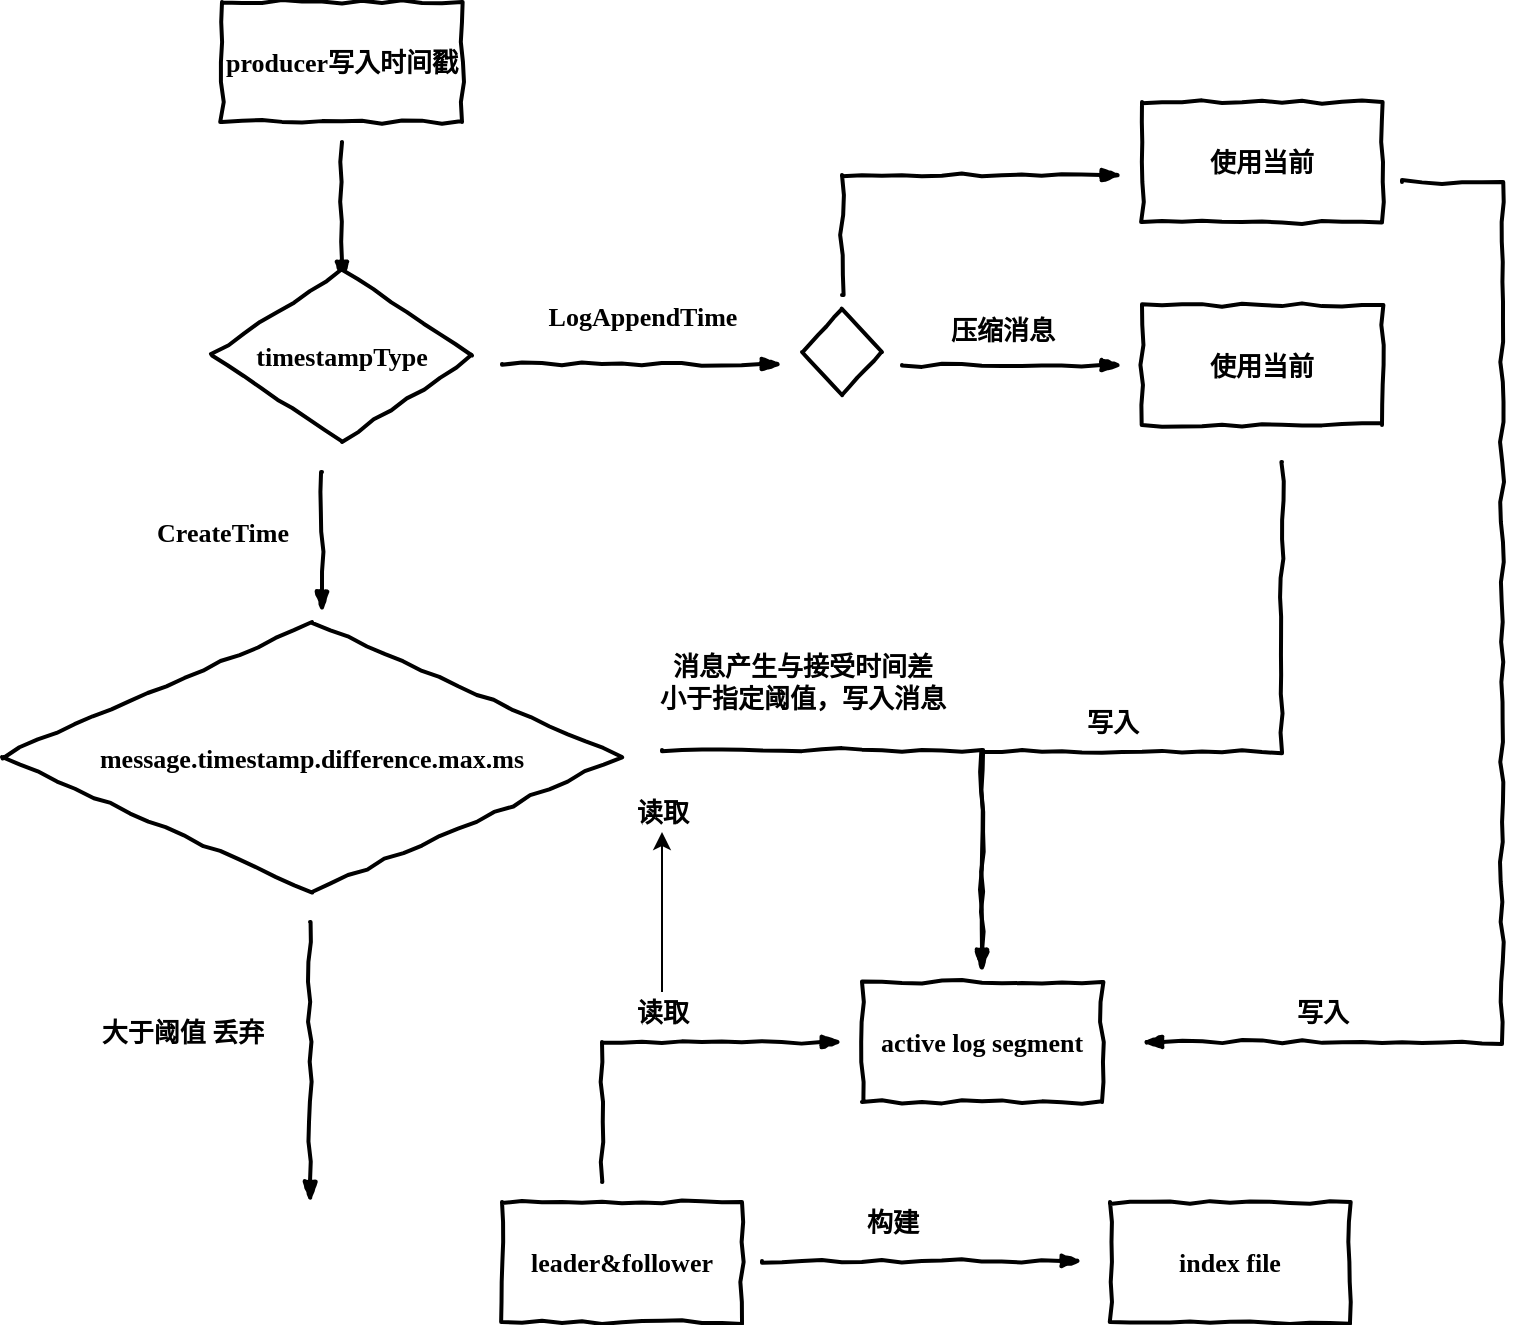 <mxfile version="12.9.3" type="device"><diagram id="C5RBs43oDa-KdzZeNtuy" name="Page-1"><mxGraphModel dx="2175" dy="896" grid="1" gridSize="10" guides="1" tooltips="1" connect="1" arrows="1" fold="1" page="1" pageScale="1" pageWidth="827" pageHeight="1169" math="0" shadow="0"><root><mxCell id="WIyWlLk6GJQsqaUBKTNV-0"/><mxCell id="WIyWlLk6GJQsqaUBKTNV-1" parent="WIyWlLk6GJQsqaUBKTNV-0"/><mxCell id="N5saQpMY3Z6EL7nr8CP--0" value="producer写入时间戳" style="html=1;whiteSpace=wrap;comic=1;strokeWidth=2;fontFamily=Comic Sans MS;fontStyle=1;fontSize=13;" vertex="1" parent="WIyWlLk6GJQsqaUBKTNV-1"><mxGeometry x="-90" y="80" width="120" height="60" as="geometry"/></mxCell><mxCell id="N5saQpMY3Z6EL7nr8CP--2" value="" style="rounded=0;comic=1;strokeWidth=2;endArrow=blockThin;html=1;fontFamily=Comic Sans MS;fontStyle=1;fontSize=13;" edge="1" parent="WIyWlLk6GJQsqaUBKTNV-1"><mxGeometry width="50" height="50" relative="1" as="geometry"><mxPoint x="-30" y="150" as="sourcePoint"/><mxPoint x="-30" y="220" as="targetPoint"/></mxGeometry></mxCell><mxCell id="N5saQpMY3Z6EL7nr8CP--6" value="timestampType" style="rhombus;html=1;align=center;whiteSpace=wrap;comic=1;strokeWidth=2;fontFamily=Comic Sans MS;fontStyle=1;fontSize=13;" vertex="1" parent="WIyWlLk6GJQsqaUBKTNV-1"><mxGeometry x="-95" y="213.5" width="130" height="86.5" as="geometry"/></mxCell><mxCell id="N5saQpMY3Z6EL7nr8CP--7" value="" style="rounded=0;comic=1;strokeWidth=2;endArrow=blockThin;html=1;fontFamily=Comic Sans MS;fontStyle=1;fontSize=13;" edge="1" parent="WIyWlLk6GJQsqaUBKTNV-1"><mxGeometry width="50" height="50" relative="1" as="geometry"><mxPoint x="50" y="261" as="sourcePoint"/><mxPoint x="190" y="261" as="targetPoint"/></mxGeometry></mxCell><mxCell id="N5saQpMY3Z6EL7nr8CP--8" value="" style="rounded=0;comic=1;strokeWidth=2;endArrow=blockThin;html=1;fontFamily=Comic Sans MS;fontStyle=1;fontSize=13;" edge="1" parent="WIyWlLk6GJQsqaUBKTNV-1"><mxGeometry width="50" height="50" relative="1" as="geometry"><mxPoint x="-40" y="315" as="sourcePoint"/><mxPoint x="-40" y="385" as="targetPoint"/></mxGeometry></mxCell><mxCell id="N5saQpMY3Z6EL7nr8CP--9" value="CreateTime" style="text;html=1;align=center;verticalAlign=middle;resizable=0;points=[];autosize=1;fontFamily=Comic Sans MS;fontStyle=1;fontSize=13;" vertex="1" parent="WIyWlLk6GJQsqaUBKTNV-1"><mxGeometry x="-135" y="335" width="90" height="20" as="geometry"/></mxCell><mxCell id="N5saQpMY3Z6EL7nr8CP--10" value="LogAppendTime" style="text;html=1;align=center;verticalAlign=middle;resizable=0;points=[];autosize=1;fontFamily=Comic Sans MS;fontStyle=1;fontSize=13;" vertex="1" parent="WIyWlLk6GJQsqaUBKTNV-1"><mxGeometry x="65" y="226.5" width="110" height="20" as="geometry"/></mxCell><mxCell id="N5saQpMY3Z6EL7nr8CP--12" value="" style="rhombus;html=1;align=center;whiteSpace=wrap;comic=1;strokeWidth=2;fontFamily=Comic Sans MS;fontStyle=1;fontSize=13;" vertex="1" parent="WIyWlLk6GJQsqaUBKTNV-1"><mxGeometry x="200" y="233.5" width="40" height="43" as="geometry"/></mxCell><mxCell id="N5saQpMY3Z6EL7nr8CP--13" value="" style="rounded=0;comic=1;strokeWidth=2;endArrow=blockThin;html=1;fontFamily=Comic Sans MS;fontStyle=1;fontSize=13;" edge="1" parent="WIyWlLk6GJQsqaUBKTNV-1"><mxGeometry width="50" height="50" relative="1" as="geometry"><mxPoint x="250" y="261.5" as="sourcePoint"/><mxPoint x="360" y="261.5" as="targetPoint"/></mxGeometry></mxCell><mxCell id="N5saQpMY3Z6EL7nr8CP--14" value="压缩消息" style="text;html=1;align=center;verticalAlign=middle;resizable=0;points=[];autosize=1;fontFamily=Comic Sans MS;fontStyle=1;fontSize=13;" vertex="1" parent="WIyWlLk6GJQsqaUBKTNV-1"><mxGeometry x="265" y="233.5" width="70" height="20" as="geometry"/></mxCell><mxCell id="N5saQpMY3Z6EL7nr8CP--15" value="" style="rounded=0;comic=1;strokeWidth=2;endArrow=blockThin;html=1;fontFamily=Comic Sans MS;fontStyle=1;fontSize=13;" edge="1" parent="WIyWlLk6GJQsqaUBKTNV-1"><mxGeometry width="50" height="50" relative="1" as="geometry"><mxPoint x="220" y="226.5" as="sourcePoint"/><mxPoint x="360" y="166.5" as="targetPoint"/><Array as="points"><mxPoint x="220" y="166.5"/></Array></mxGeometry></mxCell><mxCell id="N5saQpMY3Z6EL7nr8CP--16" value="使用当前" style="html=1;whiteSpace=wrap;comic=1;strokeWidth=2;fontFamily=Comic Sans MS;fontStyle=1;fontSize=13;" vertex="1" parent="WIyWlLk6GJQsqaUBKTNV-1"><mxGeometry x="370" y="130" width="120" height="60" as="geometry"/></mxCell><mxCell id="N5saQpMY3Z6EL7nr8CP--17" value="使用当前" style="html=1;whiteSpace=wrap;comic=1;strokeWidth=2;fontFamily=Comic Sans MS;fontStyle=1;fontSize=13;" vertex="1" parent="WIyWlLk6GJQsqaUBKTNV-1"><mxGeometry x="370" y="231.5" width="120" height="60" as="geometry"/></mxCell><mxCell id="N5saQpMY3Z6EL7nr8CP--21" value="message.timestamp.difference.max.ms" style="rhombus;html=1;align=center;whiteSpace=wrap;comic=1;strokeWidth=2;fontFamily=Comic Sans MS;fontStyle=1;fontSize=13;" vertex="1" parent="WIyWlLk6GJQsqaUBKTNV-1"><mxGeometry x="-200" y="390" width="310" height="135" as="geometry"/></mxCell><mxCell id="N5saQpMY3Z6EL7nr8CP--24" value="" style="rounded=0;comic=1;strokeWidth=2;endArrow=blockThin;html=1;fontFamily=Comic Sans MS;fontStyle=1;fontSize=13;" edge="1" parent="WIyWlLk6GJQsqaUBKTNV-1"><mxGeometry width="50" height="50" relative="1" as="geometry"><mxPoint x="130" y="454" as="sourcePoint"/><mxPoint x="290" y="564" as="targetPoint"/><Array as="points"><mxPoint x="290" y="454"/></Array></mxGeometry></mxCell><mxCell id="N5saQpMY3Z6EL7nr8CP--25" value="" style="rounded=0;comic=1;strokeWidth=2;endArrow=blockThin;html=1;fontFamily=Comic Sans MS;fontStyle=1;fontSize=13;" edge="1" parent="WIyWlLk6GJQsqaUBKTNV-1"><mxGeometry width="50" height="50" relative="1" as="geometry"><mxPoint x="440" y="310" as="sourcePoint"/><mxPoint x="290" y="565" as="targetPoint"/><Array as="points"><mxPoint x="440" y="455"/><mxPoint x="290" y="455"/></Array></mxGeometry></mxCell><mxCell id="N5saQpMY3Z6EL7nr8CP--28" value="写入" style="text;html=1;align=center;verticalAlign=middle;resizable=0;points=[];autosize=1;fontFamily=Comic Sans MS;fontStyle=1;fontSize=13;" vertex="1" parent="WIyWlLk6GJQsqaUBKTNV-1"><mxGeometry x="335" y="430" width="40" height="20" as="geometry"/></mxCell><mxCell id="N5saQpMY3Z6EL7nr8CP--29" value="" style="rounded=0;comic=1;strokeWidth=2;endArrow=blockThin;html=1;fontFamily=Comic Sans MS;fontStyle=1;fontSize=13;" edge="1" parent="WIyWlLk6GJQsqaUBKTNV-1"><mxGeometry width="50" height="50" relative="1" as="geometry"><mxPoint x="500" y="170" as="sourcePoint"/><mxPoint x="370" y="600" as="targetPoint"/><Array as="points"><mxPoint x="550" y="170"/><mxPoint x="550" y="600"/></Array></mxGeometry></mxCell><mxCell id="N5saQpMY3Z6EL7nr8CP--32" value="active log segment" style="html=1;whiteSpace=wrap;comic=1;strokeWidth=2;fontFamily=Comic Sans MS;fontStyle=1;fontSize=13;" vertex="1" parent="WIyWlLk6GJQsqaUBKTNV-1"><mxGeometry x="230" y="570" width="120" height="60" as="geometry"/></mxCell><mxCell id="N5saQpMY3Z6EL7nr8CP--33" value="写入" style="text;html=1;align=center;verticalAlign=middle;resizable=0;points=[];autosize=1;fontFamily=Comic Sans MS;fontStyle=1;fontSize=13;" vertex="1" parent="WIyWlLk6GJQsqaUBKTNV-1"><mxGeometry x="440" y="575" width="40" height="20" as="geometry"/></mxCell><mxCell id="N5saQpMY3Z6EL7nr8CP--34" value="leader&amp;amp;follower" style="html=1;whiteSpace=wrap;comic=1;strokeWidth=2;fontFamily=Comic Sans MS;fontStyle=1;fontSize=13;" vertex="1" parent="WIyWlLk6GJQsqaUBKTNV-1"><mxGeometry x="50" y="680" width="120" height="60" as="geometry"/></mxCell><mxCell id="N5saQpMY3Z6EL7nr8CP--36" value="index file" style="html=1;whiteSpace=wrap;comic=1;strokeWidth=2;fontFamily=Comic Sans MS;fontStyle=1;fontSize=13;" vertex="1" parent="WIyWlLk6GJQsqaUBKTNV-1"><mxGeometry x="354" y="680" width="120" height="60" as="geometry"/></mxCell><mxCell id="N5saQpMY3Z6EL7nr8CP--37" value="" style="rounded=0;comic=1;strokeWidth=2;endArrow=blockThin;html=1;fontFamily=Comic Sans MS;fontStyle=1;fontSize=13;" edge="1" parent="WIyWlLk6GJQsqaUBKTNV-1"><mxGeometry width="50" height="50" relative="1" as="geometry"><mxPoint x="100" y="670" as="sourcePoint"/><mxPoint x="220" y="600" as="targetPoint"/><Array as="points"><mxPoint x="100" y="600"/></Array></mxGeometry></mxCell><mxCell id="N5saQpMY3Z6EL7nr8CP--38" value="" style="rounded=0;comic=1;strokeWidth=2;endArrow=blockThin;html=1;fontFamily=Comic Sans MS;fontStyle=1;fontSize=13;" edge="1" parent="WIyWlLk6GJQsqaUBKTNV-1"><mxGeometry width="50" height="50" relative="1" as="geometry"><mxPoint x="180" y="709.5" as="sourcePoint"/><mxPoint x="340" y="709.5" as="targetPoint"/></mxGeometry></mxCell><mxCell id="N5saQpMY3Z6EL7nr8CP--51" value="" style="edgeStyle=orthogonalEdgeStyle;rounded=0;orthogonalLoop=1;jettySize=auto;html=1;fontFamily=Comic Sans MS;fontSize=13;fontStyle=1" edge="1" parent="WIyWlLk6GJQsqaUBKTNV-1" source="N5saQpMY3Z6EL7nr8CP--39" target="N5saQpMY3Z6EL7nr8CP--50"><mxGeometry relative="1" as="geometry"/></mxCell><mxCell id="N5saQpMY3Z6EL7nr8CP--39" value="读取" style="text;html=1;align=center;verticalAlign=middle;resizable=0;points=[];autosize=1;fontFamily=Comic Sans MS;fontStyle=1;fontSize=13;" vertex="1" parent="WIyWlLk6GJQsqaUBKTNV-1"><mxGeometry x="110" y="575" width="40" height="20" as="geometry"/></mxCell><mxCell id="N5saQpMY3Z6EL7nr8CP--50" value="读取" style="text;html=1;align=center;verticalAlign=middle;resizable=0;points=[];autosize=1;fontFamily=Comic Sans MS;fontStyle=1;fontSize=13;" vertex="1" parent="WIyWlLk6GJQsqaUBKTNV-1"><mxGeometry x="110" y="475" width="40" height="20" as="geometry"/></mxCell><mxCell id="N5saQpMY3Z6EL7nr8CP--42" value="构建" style="text;html=1;align=center;verticalAlign=middle;resizable=0;points=[];autosize=1;fontFamily=Comic Sans MS;fontStyle=1;fontSize=13;" vertex="1" parent="WIyWlLk6GJQsqaUBKTNV-1"><mxGeometry x="225" y="680" width="40" height="20" as="geometry"/></mxCell><mxCell id="N5saQpMY3Z6EL7nr8CP--43" value="消息产生与接受时间差&lt;br&gt;小于指定阈值，写入消息" style="text;html=1;align=center;verticalAlign=middle;resizable=0;points=[];autosize=1;fontSize=13;fontFamily=Comic Sans MS;fontStyle=1" vertex="1" parent="WIyWlLk6GJQsqaUBKTNV-1"><mxGeometry x="120" y="400" width="160" height="40" as="geometry"/></mxCell><mxCell id="N5saQpMY3Z6EL7nr8CP--48" value="" style="rounded=0;comic=1;strokeWidth=2;endArrow=blockThin;html=1;fontFamily=Comic Sans MS;fontStyle=1;" edge="1" parent="WIyWlLk6GJQsqaUBKTNV-1"><mxGeometry width="50" height="50" relative="1" as="geometry"><mxPoint x="-46" y="540" as="sourcePoint"/><mxPoint x="-46" y="680" as="targetPoint"/></mxGeometry></mxCell><mxCell id="N5saQpMY3Z6EL7nr8CP--49" value="大于阈值 丢弃" style="text;html=1;align=center;verticalAlign=middle;resizable=0;points=[];autosize=1;fontSize=13;fontFamily=Comic Sans MS;fontStyle=1" vertex="1" parent="WIyWlLk6GJQsqaUBKTNV-1"><mxGeometry x="-160" y="585" width="100" height="20" as="geometry"/></mxCell></root></mxGraphModel></diagram></mxfile>